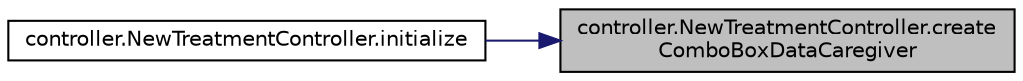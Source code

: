 digraph "controller.NewTreatmentController.createComboBoxDataCaregiver"
{
 // LATEX_PDF_SIZE
  edge [fontname="Helvetica",fontsize="10",labelfontname="Helvetica",labelfontsize="10"];
  node [fontname="Helvetica",fontsize="10",shape=record];
  rankdir="RL";
  Node1 [label="controller.NewTreatmentController.create\lComboBoxDataCaregiver",height=0.2,width=0.4,color="black", fillcolor="grey75", style="filled", fontcolor="black",tooltip=" "];
  Node1 -> Node2 [dir="back",color="midnightblue",fontsize="10",style="solid",fontname="Helvetica"];
  Node2 [label="controller.NewTreatmentController.initialize",height=0.2,width=0.4,color="black", fillcolor="white", style="filled",URL="$classcontroller_1_1_new_treatment_controller.html#a4e4898196d44a32033ef2af94d5bf4da",tooltip=" "];
}
